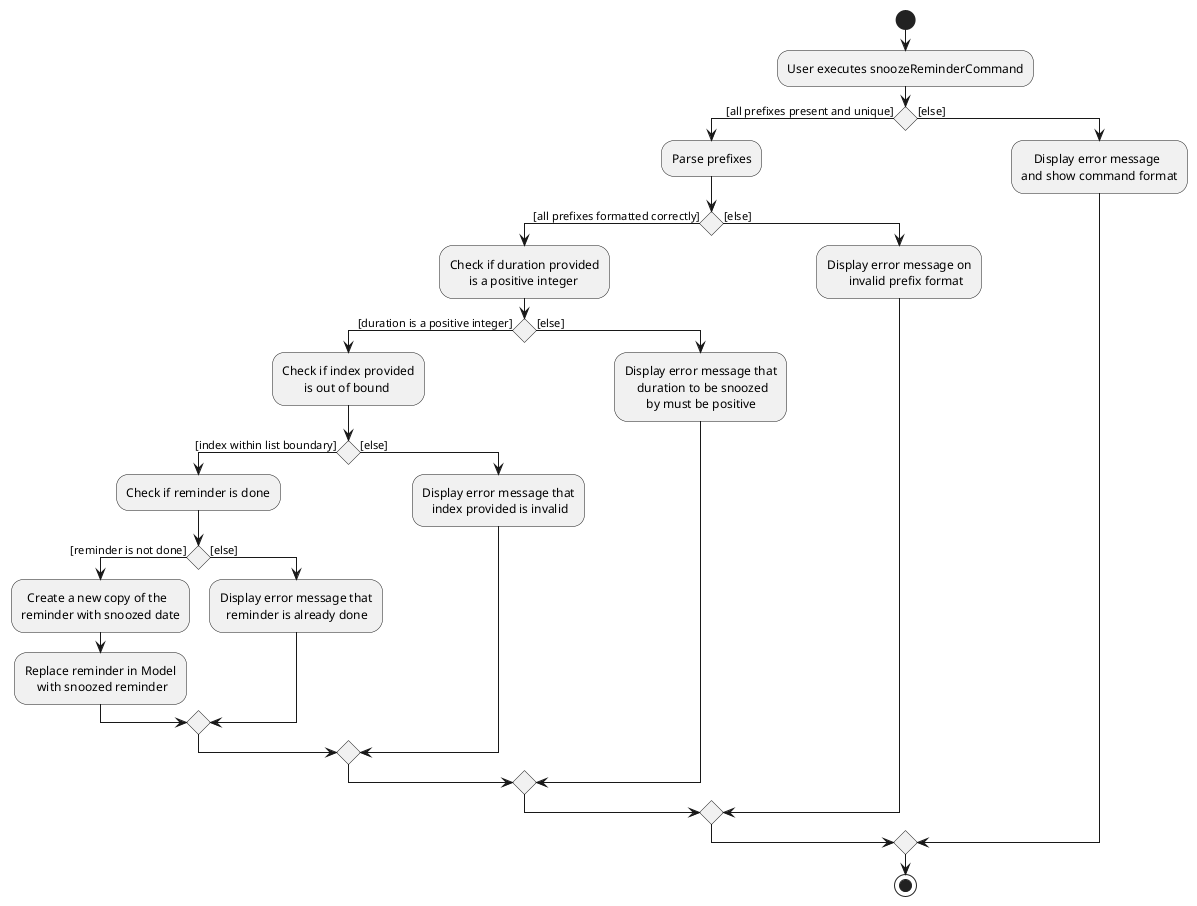 @startuml
start
:User executes snoozeReminderCommand;

'Since the beta syntax does not support placing the condition outside the
'diamond we place it as the true branch instead.

if () then ([all prefixes present and unique])
    :Parse prefixes;
    if () then ([all prefixes formatted correctly])
        :Check if duration provided
              is a positive integer;
        if () then ([duration is a positive integer])
            :Check if index provided
                   is out of bound;
                if () then ([index within list boundary])
                :Check if reminder is done;
                    if () then ([reminder is not done])
                    :  Create a new copy of the
                    reminder with snoozed date;
                    :Replace reminder in Model
                        with snoozed reminder;
                    else ([else])
                        :Display error message that
                          reminder is already done;
                    endif
                else ([else])
                    :Display error message that
                       index provided is invalid;
                endif
        else ([else])
            :Display error message that
                duration to be snoozed
                   by must be positive;
        endif
    else ([else])
        :Display error message on
               invalid prefix format;
    endif
else ([else])
    :    Display error message
    and show command format;
endif
stop
@enduml
